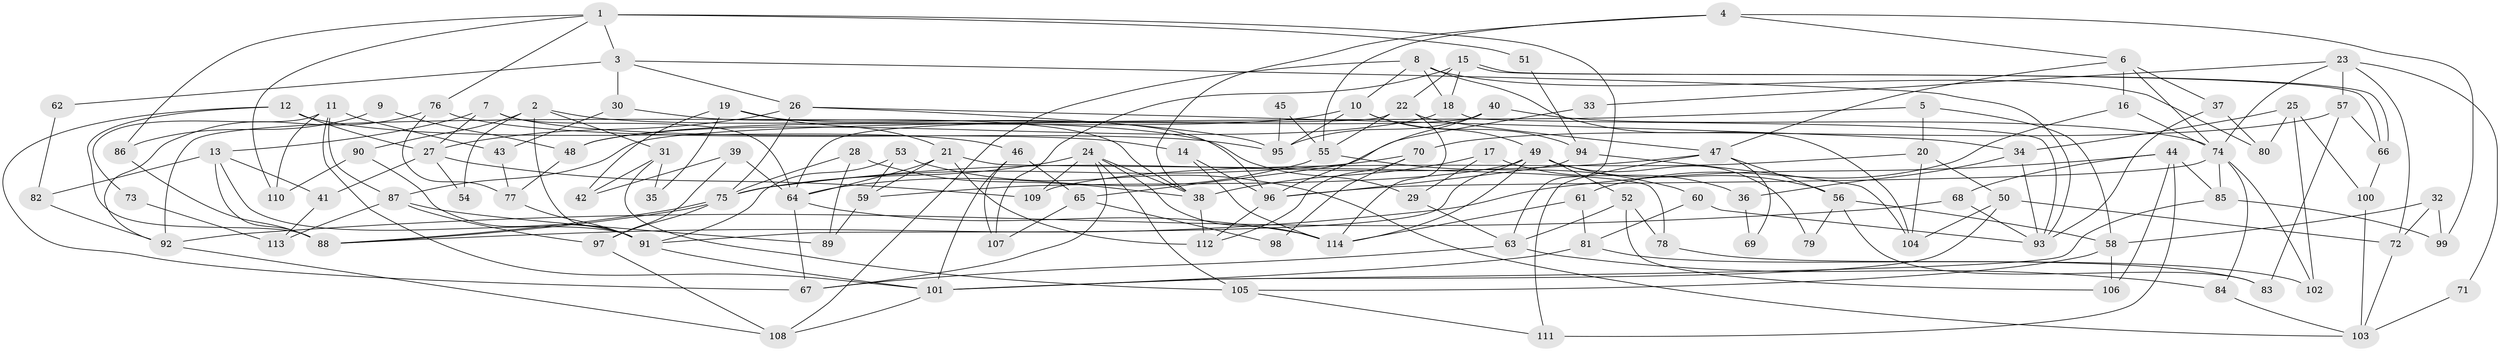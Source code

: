 // Generated by graph-tools (version 1.1) at 2025/49/03/09/25 04:49:40]
// undirected, 114 vertices, 228 edges
graph export_dot {
graph [start="1"]
  node [color=gray90,style=filled];
  1;
  2;
  3;
  4;
  5;
  6;
  7;
  8;
  9;
  10;
  11;
  12;
  13;
  14;
  15;
  16;
  17;
  18;
  19;
  20;
  21;
  22;
  23;
  24;
  25;
  26;
  27;
  28;
  29;
  30;
  31;
  32;
  33;
  34;
  35;
  36;
  37;
  38;
  39;
  40;
  41;
  42;
  43;
  44;
  45;
  46;
  47;
  48;
  49;
  50;
  51;
  52;
  53;
  54;
  55;
  56;
  57;
  58;
  59;
  60;
  61;
  62;
  63;
  64;
  65;
  66;
  67;
  68;
  69;
  70;
  71;
  72;
  73;
  74;
  75;
  76;
  77;
  78;
  79;
  80;
  81;
  82;
  83;
  84;
  85;
  86;
  87;
  88;
  89;
  90;
  91;
  92;
  93;
  94;
  95;
  96;
  97;
  98;
  99;
  100;
  101;
  102;
  103;
  104;
  105;
  106;
  107;
  108;
  109;
  110;
  111;
  112;
  113;
  114;
  1 -- 76;
  1 -- 63;
  1 -- 3;
  1 -- 51;
  1 -- 86;
  1 -- 110;
  2 -- 91;
  2 -- 31;
  2 -- 29;
  2 -- 54;
  2 -- 90;
  3 -- 26;
  3 -- 30;
  3 -- 62;
  3 -- 93;
  4 -- 38;
  4 -- 6;
  4 -- 55;
  4 -- 99;
  5 -- 87;
  5 -- 20;
  5 -- 58;
  6 -- 74;
  6 -- 47;
  6 -- 16;
  6 -- 37;
  7 -- 14;
  7 -- 64;
  7 -- 13;
  7 -- 27;
  8 -- 10;
  8 -- 104;
  8 -- 18;
  8 -- 80;
  8 -- 108;
  9 -- 86;
  9 -- 48;
  10 -- 49;
  10 -- 95;
  10 -- 48;
  10 -- 94;
  11 -- 110;
  11 -- 101;
  11 -- 43;
  11 -- 73;
  11 -- 87;
  12 -- 27;
  12 -- 88;
  12 -- 46;
  12 -- 67;
  13 -- 91;
  13 -- 41;
  13 -- 82;
  13 -- 88;
  14 -- 96;
  14 -- 114;
  15 -- 66;
  15 -- 66;
  15 -- 18;
  15 -- 22;
  15 -- 107;
  16 -- 61;
  16 -- 74;
  17 -- 38;
  17 -- 29;
  17 -- 36;
  18 -- 48;
  18 -- 93;
  19 -- 96;
  19 -- 21;
  19 -- 35;
  19 -- 42;
  20 -- 109;
  20 -- 104;
  20 -- 50;
  21 -- 112;
  21 -- 64;
  21 -- 59;
  21 -- 78;
  22 -- 114;
  22 -- 47;
  22 -- 55;
  22 -- 92;
  23 -- 72;
  23 -- 74;
  23 -- 33;
  23 -- 57;
  23 -- 71;
  24 -- 75;
  24 -- 105;
  24 -- 38;
  24 -- 67;
  24 -- 109;
  24 -- 114;
  25 -- 80;
  25 -- 102;
  25 -- 34;
  25 -- 100;
  26 -- 75;
  26 -- 34;
  26 -- 27;
  26 -- 95;
  27 -- 41;
  27 -- 54;
  27 -- 109;
  28 -- 89;
  28 -- 75;
  28 -- 38;
  29 -- 63;
  30 -- 38;
  30 -- 43;
  31 -- 42;
  31 -- 105;
  31 -- 35;
  32 -- 99;
  32 -- 58;
  32 -- 72;
  33 -- 65;
  34 -- 93;
  34 -- 36;
  36 -- 69;
  37 -- 93;
  37 -- 80;
  38 -- 112;
  39 -- 97;
  39 -- 64;
  39 -- 42;
  40 -- 64;
  40 -- 95;
  40 -- 74;
  40 -- 96;
  41 -- 113;
  43 -- 77;
  44 -- 85;
  44 -- 88;
  44 -- 68;
  44 -- 106;
  44 -- 111;
  45 -- 95;
  45 -- 55;
  46 -- 101;
  46 -- 65;
  46 -- 107;
  47 -- 56;
  47 -- 69;
  47 -- 75;
  47 -- 111;
  48 -- 77;
  49 -- 114;
  49 -- 56;
  49 -- 52;
  49 -- 59;
  49 -- 79;
  49 -- 91;
  50 -- 101;
  50 -- 72;
  50 -- 104;
  51 -- 94;
  52 -- 63;
  52 -- 78;
  52 -- 106;
  53 -- 103;
  53 -- 59;
  53 -- 91;
  55 -- 60;
  55 -- 64;
  56 -- 83;
  56 -- 58;
  56 -- 79;
  57 -- 70;
  57 -- 66;
  57 -- 83;
  58 -- 106;
  58 -- 105;
  59 -- 89;
  60 -- 93;
  60 -- 81;
  61 -- 81;
  61 -- 114;
  62 -- 82;
  63 -- 84;
  63 -- 67;
  64 -- 67;
  64 -- 114;
  65 -- 107;
  65 -- 98;
  66 -- 100;
  68 -- 93;
  68 -- 92;
  70 -- 75;
  70 -- 112;
  70 -- 98;
  71 -- 103;
  72 -- 103;
  73 -- 113;
  74 -- 84;
  74 -- 85;
  74 -- 96;
  74 -- 102;
  75 -- 88;
  75 -- 88;
  75 -- 97;
  76 -- 77;
  76 -- 92;
  76 -- 95;
  77 -- 91;
  78 -- 102;
  81 -- 101;
  81 -- 83;
  82 -- 92;
  84 -- 103;
  85 -- 101;
  85 -- 99;
  86 -- 88;
  87 -- 97;
  87 -- 89;
  87 -- 113;
  90 -- 91;
  90 -- 110;
  91 -- 101;
  92 -- 108;
  94 -- 96;
  94 -- 104;
  96 -- 112;
  97 -- 108;
  100 -- 103;
  101 -- 108;
  105 -- 111;
}
